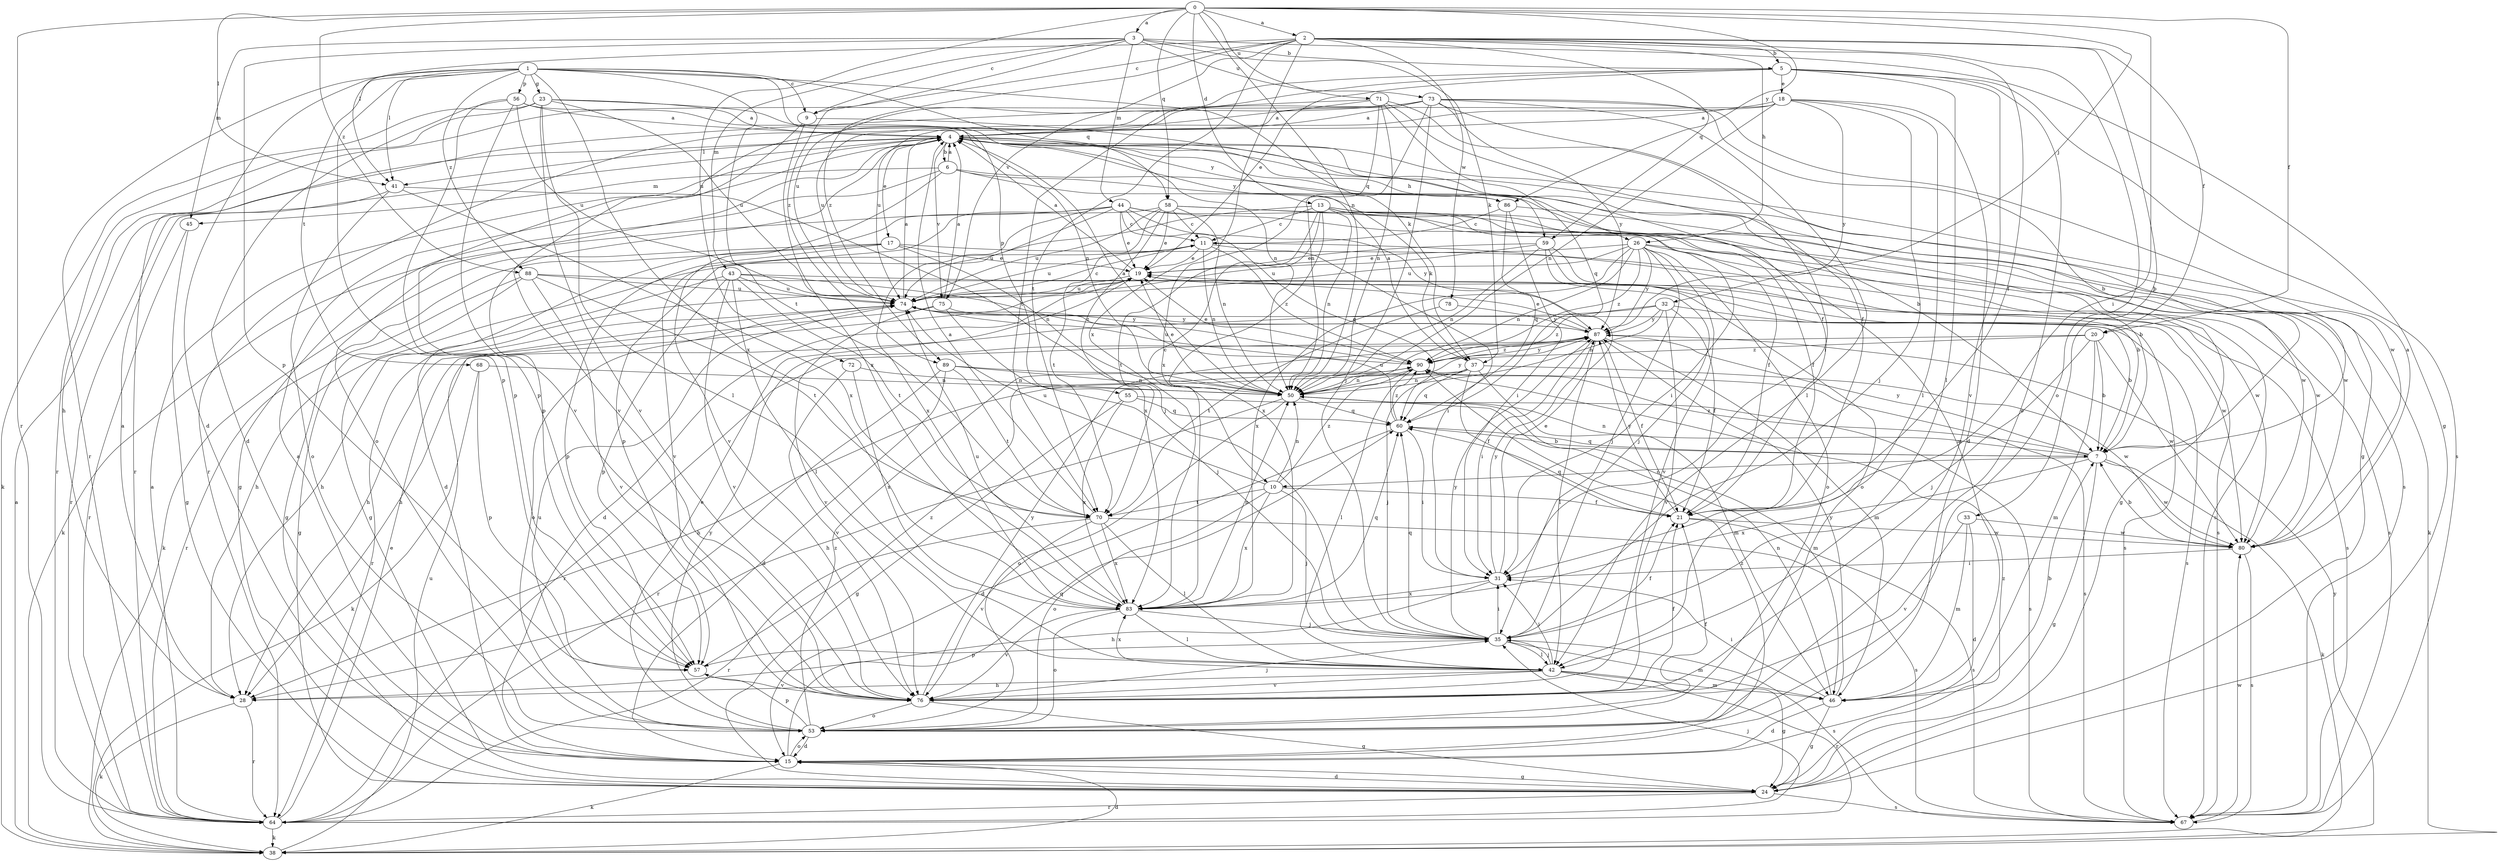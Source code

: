 strict digraph  {
0;
1;
2;
3;
4;
5;
6;
7;
9;
10;
11;
13;
15;
17;
18;
19;
20;
21;
23;
24;
26;
28;
31;
32;
33;
35;
37;
38;
41;
42;
43;
44;
45;
46;
50;
53;
55;
56;
57;
58;
59;
60;
64;
67;
68;
70;
71;
72;
73;
74;
75;
76;
78;
80;
83;
86;
87;
88;
89;
90;
0 -> 2  [label=a];
0 -> 3  [label=a];
0 -> 13  [label=d];
0 -> 20  [label=f];
0 -> 31  [label=i];
0 -> 32  [label=j];
0 -> 41  [label=l];
0 -> 50  [label=n];
0 -> 58  [label=q];
0 -> 64  [label=r];
0 -> 71  [label=u];
0 -> 72  [label=u];
0 -> 86  [label=y];
0 -> 88  [label=z];
1 -> 9  [label=c];
1 -> 15  [label=d];
1 -> 23  [label=g];
1 -> 37  [label=k];
1 -> 41  [label=l];
1 -> 55  [label=p];
1 -> 56  [label=p];
1 -> 57  [label=p];
1 -> 58  [label=q];
1 -> 64  [label=r];
1 -> 68  [label=t];
1 -> 70  [label=t];
1 -> 83  [label=x];
1 -> 88  [label=z];
2 -> 5  [label=b];
2 -> 9  [label=c];
2 -> 20  [label=f];
2 -> 21  [label=f];
2 -> 26  [label=h];
2 -> 33  [label=j];
2 -> 41  [label=l];
2 -> 53  [label=o];
2 -> 59  [label=q];
2 -> 70  [label=t];
2 -> 75  [label=v];
2 -> 78  [label=w];
2 -> 83  [label=x];
2 -> 89  [label=z];
3 -> 5  [label=b];
3 -> 9  [label=c];
3 -> 24  [label=g];
3 -> 37  [label=k];
3 -> 43  [label=m];
3 -> 44  [label=m];
3 -> 45  [label=m];
3 -> 57  [label=p];
3 -> 73  [label=u];
3 -> 89  [label=z];
4 -> 6  [label=b];
4 -> 7  [label=b];
4 -> 17  [label=e];
4 -> 26  [label=h];
4 -> 41  [label=l];
4 -> 53  [label=o];
4 -> 57  [label=p];
4 -> 59  [label=q];
4 -> 67  [label=s];
4 -> 75  [label=v];
4 -> 80  [label=w];
4 -> 86  [label=y];
5 -> 18  [label=e];
5 -> 19  [label=e];
5 -> 42  [label=l];
5 -> 53  [label=o];
5 -> 67  [label=s];
5 -> 70  [label=t];
5 -> 74  [label=u];
5 -> 76  [label=v];
6 -> 4  [label=a];
6 -> 24  [label=g];
6 -> 37  [label=k];
6 -> 45  [label=m];
6 -> 46  [label=m];
6 -> 76  [label=v];
6 -> 86  [label=y];
7 -> 10  [label=c];
7 -> 24  [label=g];
7 -> 38  [label=k];
7 -> 50  [label=n];
7 -> 60  [label=q];
7 -> 80  [label=w];
7 -> 83  [label=x];
7 -> 87  [label=y];
7 -> 90  [label=z];
9 -> 21  [label=f];
9 -> 76  [label=v];
9 -> 83  [label=x];
10 -> 21  [label=f];
10 -> 35  [label=j];
10 -> 50  [label=n];
10 -> 53  [label=o];
10 -> 70  [label=t];
10 -> 74  [label=u];
10 -> 83  [label=x];
10 -> 90  [label=z];
11 -> 19  [label=e];
11 -> 24  [label=g];
11 -> 31  [label=i];
11 -> 50  [label=n];
11 -> 67  [label=s];
11 -> 74  [label=u];
11 -> 90  [label=z];
13 -> 7  [label=b];
13 -> 10  [label=c];
13 -> 11  [label=c];
13 -> 21  [label=f];
13 -> 31  [label=i];
13 -> 38  [label=k];
13 -> 50  [label=n];
13 -> 57  [label=p];
13 -> 70  [label=t];
13 -> 83  [label=x];
15 -> 4  [label=a];
15 -> 24  [label=g];
15 -> 38  [label=k];
15 -> 53  [label=o];
15 -> 60  [label=q];
15 -> 90  [label=z];
17 -> 19  [label=e];
17 -> 24  [label=g];
17 -> 38  [label=k];
17 -> 50  [label=n];
17 -> 57  [label=p];
17 -> 80  [label=w];
18 -> 4  [label=a];
18 -> 15  [label=d];
18 -> 35  [label=j];
18 -> 42  [label=l];
18 -> 50  [label=n];
18 -> 64  [label=r];
18 -> 74  [label=u];
18 -> 87  [label=y];
19 -> 4  [label=a];
19 -> 15  [label=d];
19 -> 28  [label=h];
19 -> 67  [label=s];
19 -> 74  [label=u];
20 -> 7  [label=b];
20 -> 35  [label=j];
20 -> 46  [label=m];
20 -> 64  [label=r];
20 -> 80  [label=w];
20 -> 90  [label=z];
21 -> 60  [label=q];
21 -> 67  [label=s];
21 -> 80  [label=w];
21 -> 87  [label=y];
23 -> 4  [label=a];
23 -> 38  [label=k];
23 -> 42  [label=l];
23 -> 50  [label=n];
23 -> 64  [label=r];
23 -> 74  [label=u];
23 -> 76  [label=v];
24 -> 15  [label=d];
24 -> 64  [label=r];
24 -> 67  [label=s];
24 -> 90  [label=z];
26 -> 19  [label=e];
26 -> 35  [label=j];
26 -> 50  [label=n];
26 -> 53  [label=o];
26 -> 67  [label=s];
26 -> 74  [label=u];
26 -> 76  [label=v];
26 -> 80  [label=w];
26 -> 83  [label=x];
26 -> 87  [label=y];
26 -> 90  [label=z];
28 -> 4  [label=a];
28 -> 38  [label=k];
28 -> 64  [label=r];
31 -> 19  [label=e];
31 -> 28  [label=h];
31 -> 83  [label=x];
31 -> 87  [label=y];
32 -> 7  [label=b];
32 -> 21  [label=f];
32 -> 28  [label=h];
32 -> 50  [label=n];
32 -> 76  [label=v];
32 -> 87  [label=y];
32 -> 90  [label=z];
33 -> 15  [label=d];
33 -> 46  [label=m];
33 -> 76  [label=v];
33 -> 80  [label=w];
35 -> 21  [label=f];
35 -> 31  [label=i];
35 -> 42  [label=l];
35 -> 46  [label=m];
35 -> 57  [label=p];
35 -> 60  [label=q];
35 -> 67  [label=s];
35 -> 87  [label=y];
37 -> 4  [label=a];
37 -> 21  [label=f];
37 -> 28  [label=h];
37 -> 35  [label=j];
37 -> 46  [label=m];
37 -> 50  [label=n];
37 -> 60  [label=q];
37 -> 80  [label=w];
38 -> 4  [label=a];
38 -> 15  [label=d];
38 -> 74  [label=u];
38 -> 87  [label=y];
41 -> 35  [label=j];
41 -> 53  [label=o];
41 -> 64  [label=r];
41 -> 83  [label=x];
42 -> 24  [label=g];
42 -> 28  [label=h];
42 -> 31  [label=i];
42 -> 35  [label=j];
42 -> 46  [label=m];
42 -> 64  [label=r];
42 -> 76  [label=v];
42 -> 83  [label=x];
43 -> 28  [label=h];
43 -> 42  [label=l];
43 -> 57  [label=p];
43 -> 67  [label=s];
43 -> 70  [label=t];
43 -> 74  [label=u];
43 -> 76  [label=v];
43 -> 90  [label=z];
44 -> 11  [label=c];
44 -> 19  [label=e];
44 -> 21  [label=f];
44 -> 38  [label=k];
44 -> 60  [label=q];
44 -> 67  [label=s];
44 -> 74  [label=u];
44 -> 76  [label=v];
44 -> 83  [label=x];
44 -> 87  [label=y];
45 -> 24  [label=g];
45 -> 64  [label=r];
46 -> 7  [label=b];
46 -> 15  [label=d];
46 -> 24  [label=g];
46 -> 31  [label=i];
46 -> 50  [label=n];
46 -> 87  [label=y];
50 -> 4  [label=a];
50 -> 19  [label=e];
50 -> 28  [label=h];
50 -> 46  [label=m];
50 -> 53  [label=o];
50 -> 60  [label=q];
50 -> 87  [label=y];
53 -> 15  [label=d];
53 -> 19  [label=e];
53 -> 21  [label=f];
53 -> 57  [label=p];
53 -> 74  [label=u];
53 -> 87  [label=y];
53 -> 90  [label=z];
55 -> 24  [label=g];
55 -> 60  [label=q];
55 -> 67  [label=s];
55 -> 83  [label=x];
56 -> 4  [label=a];
56 -> 15  [label=d];
56 -> 50  [label=n];
56 -> 57  [label=p];
56 -> 74  [label=u];
56 -> 76  [label=v];
57 -> 76  [label=v];
57 -> 90  [label=z];
58 -> 11  [label=c];
58 -> 15  [label=d];
58 -> 19  [label=e];
58 -> 24  [label=g];
58 -> 50  [label=n];
58 -> 70  [label=t];
58 -> 74  [label=u];
58 -> 80  [label=w];
58 -> 83  [label=x];
59 -> 7  [label=b];
59 -> 19  [label=e];
59 -> 35  [label=j];
59 -> 50  [label=n];
59 -> 53  [label=o];
59 -> 74  [label=u];
60 -> 7  [label=b];
60 -> 15  [label=d];
60 -> 31  [label=i];
60 -> 74  [label=u];
60 -> 90  [label=z];
64 -> 4  [label=a];
64 -> 19  [label=e];
64 -> 35  [label=j];
64 -> 38  [label=k];
67 -> 80  [label=w];
68 -> 38  [label=k];
68 -> 50  [label=n];
68 -> 57  [label=p];
70 -> 4  [label=a];
70 -> 42  [label=l];
70 -> 64  [label=r];
70 -> 67  [label=s];
70 -> 76  [label=v];
70 -> 83  [label=x];
71 -> 4  [label=a];
71 -> 7  [label=b];
71 -> 21  [label=f];
71 -> 50  [label=n];
71 -> 57  [label=p];
71 -> 60  [label=q];
71 -> 83  [label=x];
72 -> 50  [label=n];
72 -> 76  [label=v];
72 -> 83  [label=x];
73 -> 4  [label=a];
73 -> 7  [label=b];
73 -> 24  [label=g];
73 -> 28  [label=h];
73 -> 31  [label=i];
73 -> 35  [label=j];
73 -> 42  [label=l];
73 -> 50  [label=n];
73 -> 64  [label=r];
73 -> 74  [label=u];
73 -> 87  [label=y];
74 -> 4  [label=a];
74 -> 11  [label=c];
74 -> 53  [label=o];
74 -> 64  [label=r];
74 -> 67  [label=s];
74 -> 87  [label=y];
75 -> 4  [label=a];
75 -> 28  [label=h];
75 -> 35  [label=j];
75 -> 76  [label=v];
75 -> 87  [label=y];
76 -> 21  [label=f];
76 -> 24  [label=g];
76 -> 35  [label=j];
76 -> 53  [label=o];
76 -> 87  [label=y];
78 -> 70  [label=t];
78 -> 87  [label=y];
80 -> 4  [label=a];
80 -> 7  [label=b];
80 -> 31  [label=i];
80 -> 67  [label=s];
83 -> 35  [label=j];
83 -> 42  [label=l];
83 -> 50  [label=n];
83 -> 53  [label=o];
83 -> 60  [label=q];
83 -> 74  [label=u];
83 -> 76  [label=v];
86 -> 11  [label=c];
86 -> 31  [label=i];
86 -> 60  [label=q];
86 -> 80  [label=w];
87 -> 19  [label=e];
87 -> 21  [label=f];
87 -> 31  [label=i];
87 -> 42  [label=l];
87 -> 46  [label=m];
87 -> 90  [label=z];
88 -> 24  [label=g];
88 -> 64  [label=r];
88 -> 70  [label=t];
88 -> 74  [label=u];
88 -> 76  [label=v];
88 -> 80  [label=w];
89 -> 15  [label=d];
89 -> 50  [label=n];
89 -> 64  [label=r];
89 -> 67  [label=s];
89 -> 70  [label=t];
90 -> 19  [label=e];
90 -> 42  [label=l];
90 -> 50  [label=n];
90 -> 74  [label=u];
90 -> 87  [label=y];
}

